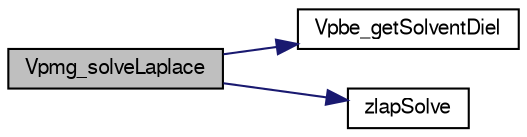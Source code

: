 digraph "Vpmg_solveLaplace"
{
  edge [fontname="FreeSans",fontsize="10",labelfontname="FreeSans",labelfontsize="10"];
  node [fontname="FreeSans",fontsize="10",shape=record];
  rankdir="LR";
  Node1 [label="Vpmg_solveLaplace",height=0.2,width=0.4,color="black", fillcolor="grey75", style="filled" fontcolor="black"];
  Node1 -> Node2 [color="midnightblue",fontsize="10",style="solid",fontname="FreeSans"];
  Node2 [label="Vpbe_getSolventDiel",height=0.2,width=0.4,color="black", fillcolor="white", style="filled",URL="$group___vpbe.html#gaa27f724cd82148fd89335c405c3d80b5",tooltip="Get solvent dielectric constant."];
  Node1 -> Node3 [color="midnightblue",fontsize="10",style="solid",fontname="FreeSans"];
  Node3 [label="zlapSolve",height=0.2,width=0.4,color="black", fillcolor="white", style="filled",URL="$vpmg_8h.html#a3667719ad7b6d35bb4ac587513be8b5c",tooltip="Calculate the solution to Poisson&#39;s equation with a simple Laplacian operator and zero-valued Dirichl..."];
}
